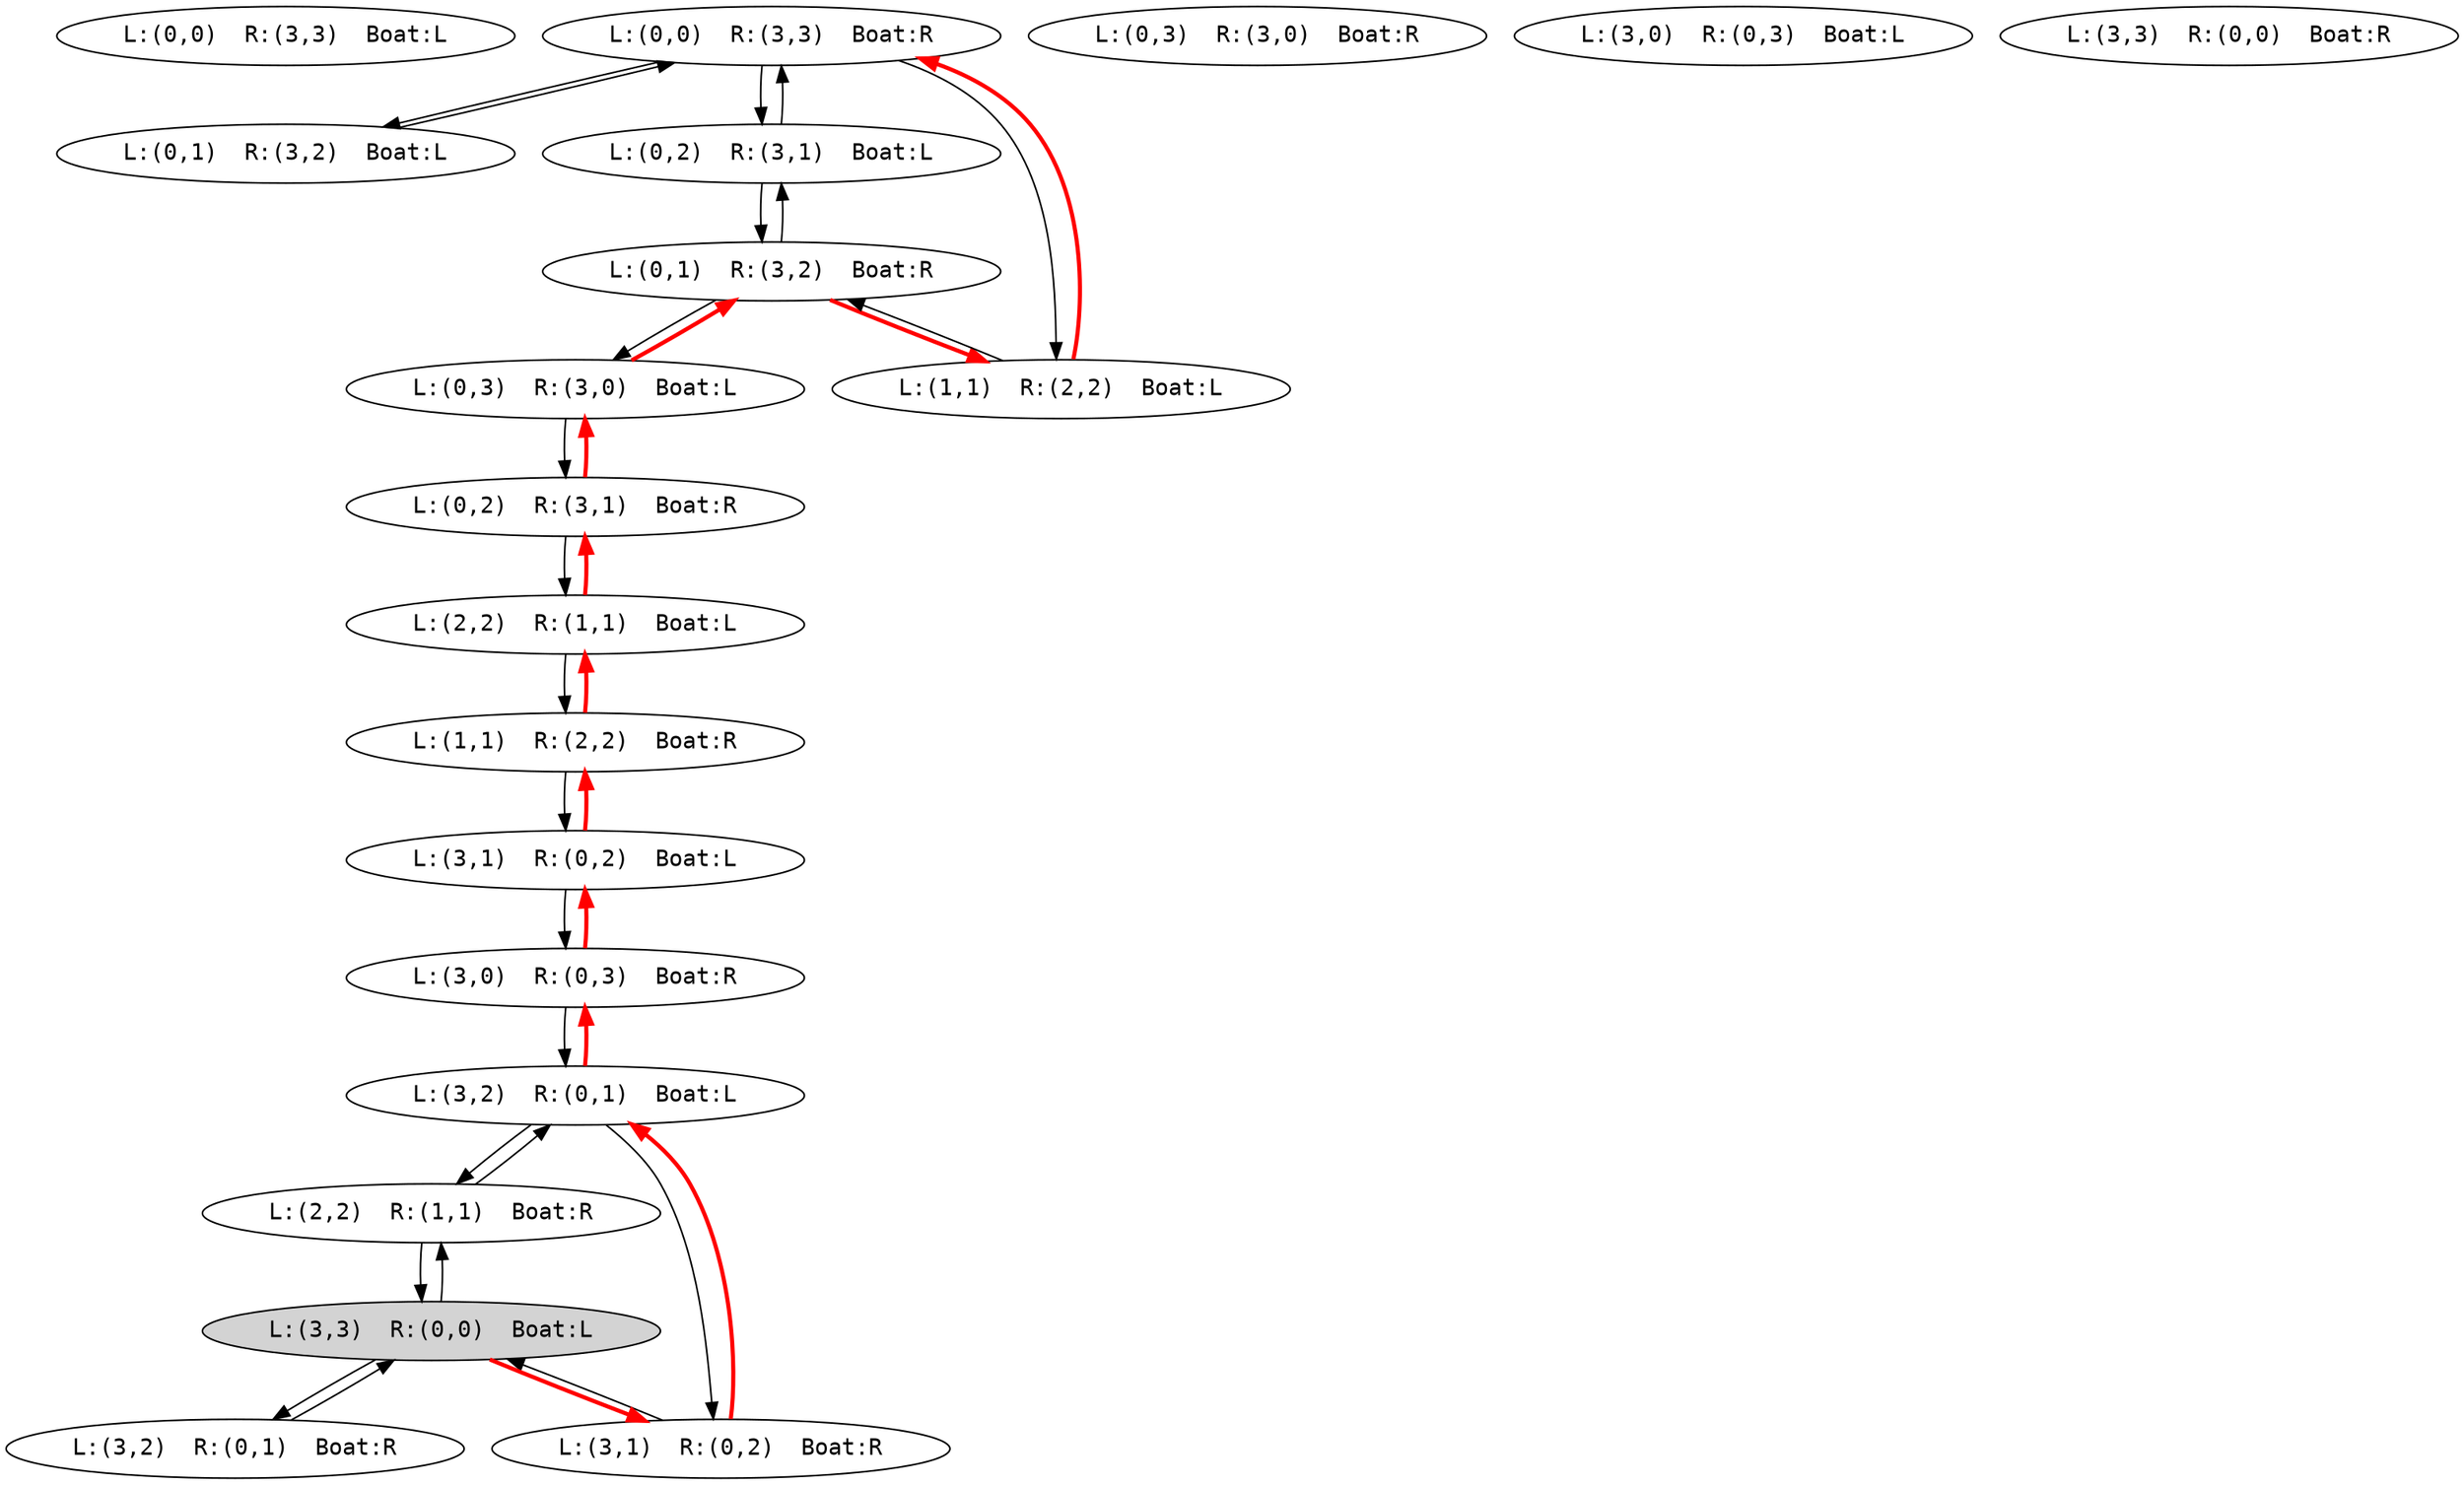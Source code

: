 digraph G {
  rankdir=TB;
  node [shape=oval,fontname="Courier"];
  n0 [label="L:(0,0)  R:(3,3)  Boat:L"];
  n1 [label="L:(0,0)  R:(3,3)  Boat:R"];
  n2 [label="L:(0,1)  R:(3,2)  Boat:L"];
  n3 [label="L:(0,1)  R:(3,2)  Boat:R"];
  n4 [label="L:(0,2)  R:(3,1)  Boat:L"];
  n5 [label="L:(0,2)  R:(3,1)  Boat:R"];
  n6 [label="L:(0,3)  R:(3,0)  Boat:L"];
  n7 [label="L:(0,3)  R:(3,0)  Boat:R"];
  n8 [label="L:(1,1)  R:(2,2)  Boat:L"];
  n9 [label="L:(1,1)  R:(2,2)  Boat:R"];
  n10 [label="L:(2,2)  R:(1,1)  Boat:L"];
  n11 [label="L:(2,2)  R:(1,1)  Boat:R"];
  n12 [label="L:(3,0)  R:(0,3)  Boat:L"];
  n13 [label="L:(3,0)  R:(0,3)  Boat:R"];
  n14 [label="L:(3,1)  R:(0,2)  Boat:L"];
  n15 [label="L:(3,1)  R:(0,2)  Boat:R"];
  n16 [label="L:(3,2)  R:(0,1)  Boat:L"];
  n17 [label="L:(3,2)  R:(0,1)  Boat:R"];
  n18 [label="L:(3,3)  R:(0,0)  Boat:L",style=filled,fillcolor=lightgray];
  n19 [label="L:(3,3)  R:(0,0)  Boat:R"];
  n1 -> n2;
  n1 -> n4;
  n1 -> n8;
  n2 -> n1;
  n3 -> n8 [color=red,penwidth=2.5];
  n3 -> n4;
  n3 -> n6;
  n4 -> n3;
  n4 -> n1;
  n5 -> n10;
  n5 -> n6 [color=red,penwidth=2.5];
  n6 -> n5;
  n6 -> n3 [color=red,penwidth=2.5];
  n8 -> n3;
  n8 -> n1 [color=red,penwidth=2.5];
  n9 -> n14;
  n9 -> n10 [color=red,penwidth=2.5];
  n10 -> n5 [color=red,penwidth=2.5];
  n10 -> n9;
  n11 -> n16;
  n11 -> n18;
  n13 -> n14 [color=red,penwidth=2.5];
  n13 -> n16;
  n14 -> n9 [color=red,penwidth=2.5];
  n14 -> n13;
  n15 -> n16 [color=red,penwidth=2.5];
  n15 -> n18;
  n16 -> n11;
  n16 -> n15;
  n16 -> n13 [color=red,penwidth=2.5];
  n17 -> n18;
  n18 -> n17;
  n18 -> n15 [color=red,penwidth=2.5];
  n18 -> n11;
}
